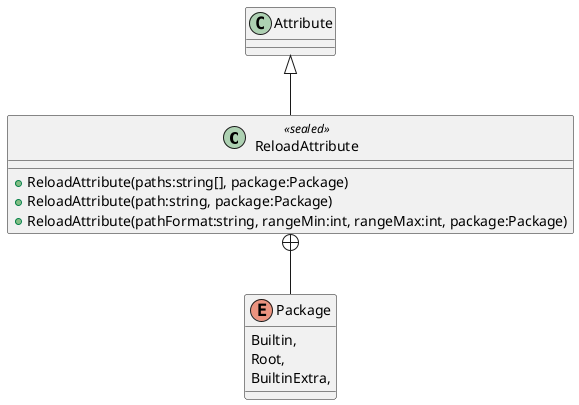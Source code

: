 @startuml
class ReloadAttribute <<sealed>> {
    + ReloadAttribute(paths:string[], package:Package)
    + ReloadAttribute(path:string, package:Package)
    + ReloadAttribute(pathFormat:string, rangeMin:int, rangeMax:int, package:Package)
}
enum Package {
    Builtin,
    Root,
    BuiltinExtra,
}
Attribute <|-- ReloadAttribute
ReloadAttribute +-- Package
@enduml
